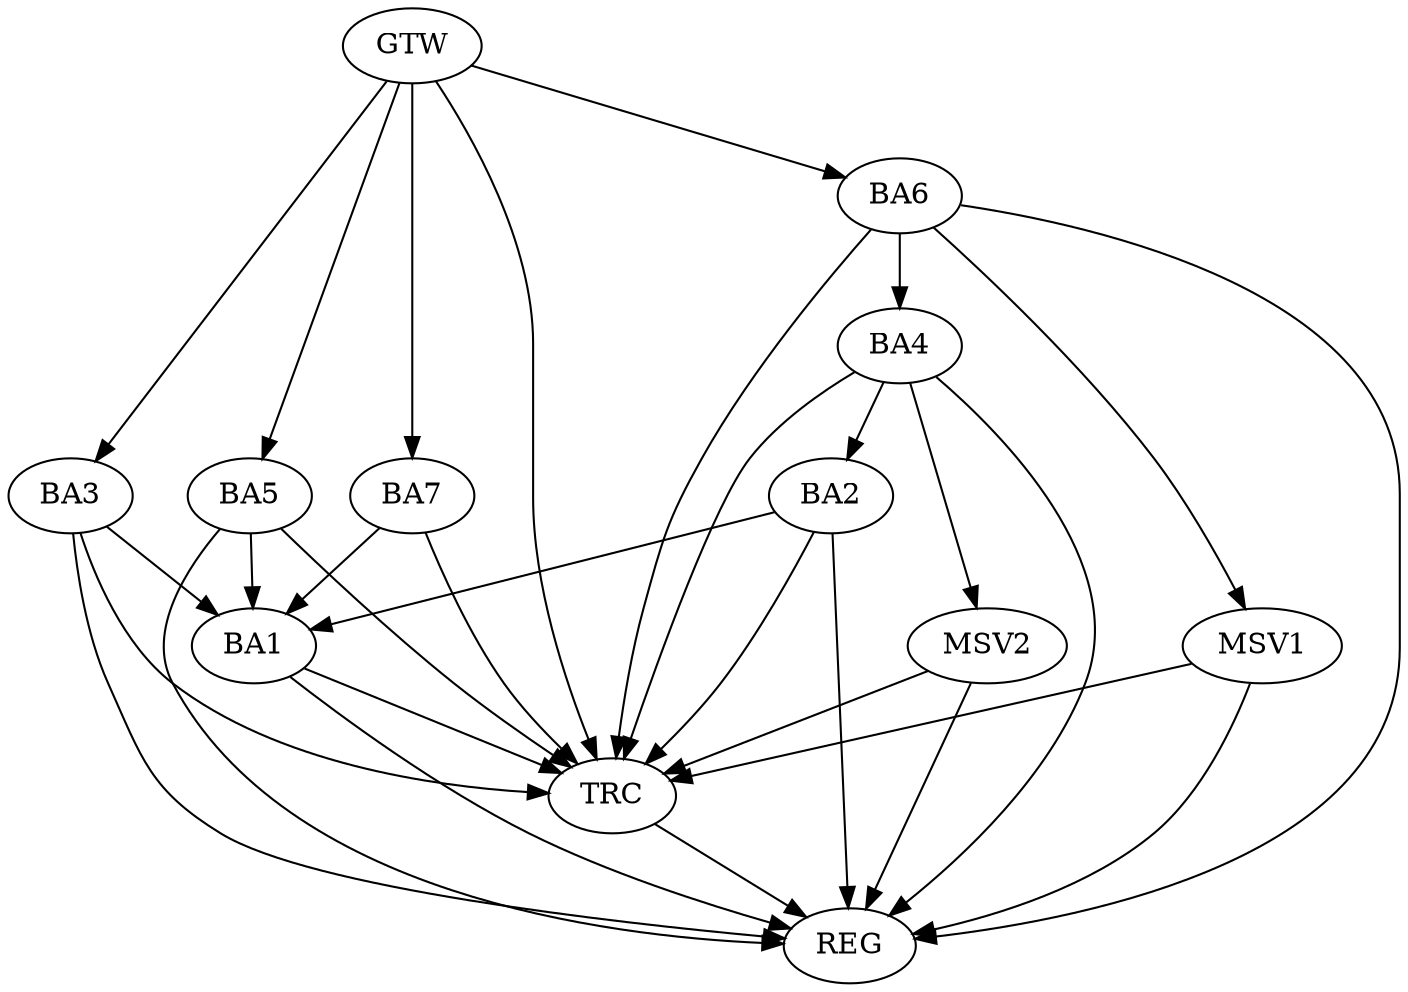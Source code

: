 strict digraph G {
  BA1 [ label="BA1" ];
  BA2 [ label="BA2" ];
  BA3 [ label="BA3" ];
  BA4 [ label="BA4" ];
  BA5 [ label="BA5" ];
  BA6 [ label="BA6" ];
  BA7 [ label="BA7" ];
  GTW [ label="GTW" ];
  REG [ label="REG" ];
  TRC [ label="TRC" ];
  MSV1 [ label="MSV1" ];
  MSV2 [ label="MSV2" ];
  BA2 -> BA1;
  BA3 -> BA1;
  BA4 -> BA2;
  BA5 -> BA1;
  BA6 -> BA4;
  BA7 -> BA1;
  GTW -> BA3;
  GTW -> BA5;
  GTW -> BA6;
  GTW -> BA7;
  BA1 -> REG;
  BA2 -> REG;
  BA3 -> REG;
  BA4 -> REG;
  BA5 -> REG;
  BA6 -> REG;
  BA1 -> TRC;
  BA2 -> TRC;
  BA3 -> TRC;
  BA4 -> TRC;
  BA5 -> TRC;
  BA6 -> TRC;
  BA7 -> TRC;
  GTW -> TRC;
  TRC -> REG;
  BA6 -> MSV1;
  MSV1 -> REG;
  MSV1 -> TRC;
  BA4 -> MSV2;
  MSV2 -> REG;
  MSV2 -> TRC;
}
